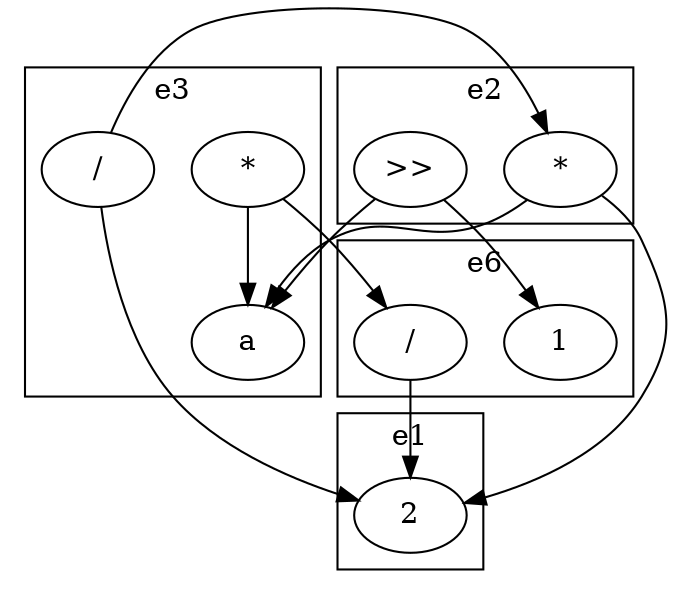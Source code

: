 strict digraph  {
subgraph cluster_6 {
graph [label=e6];
"1" [label="1"];
"(/ 2 2)" [label="/"];
  };
subgraph cluster_3 {
graph [label=e3];
"a" [label="a"];
"(/ (* a 2) 2)" [label="/"];
"(* a (/ 2 2))" [label="*"];
  };
subgraph cluster_1 {
graph [label=e1];
"2" [label="2"];
  };
subgraph cluster_2 {
graph [label=e2];
"(* a 2)" [label="*"];
"(>> a 1)" [label=">>"];
  };
"(/ 2 2)" -> "2";
"(/ 2 2)" -> "2";
"(/ (* a 2) 2)" -> "(* a 2)";
"(/ (* a 2) 2)" -> "2";
"(* a (/ 2 2))" -> "a";
"(* a (/ 2 2))" -> "(/ 2 2)";
"(* a 2)" -> "a";
"(* a 2)" -> "2";
"(>> a 1)" -> "a";
"(>> a 1)" -> "1";
}
